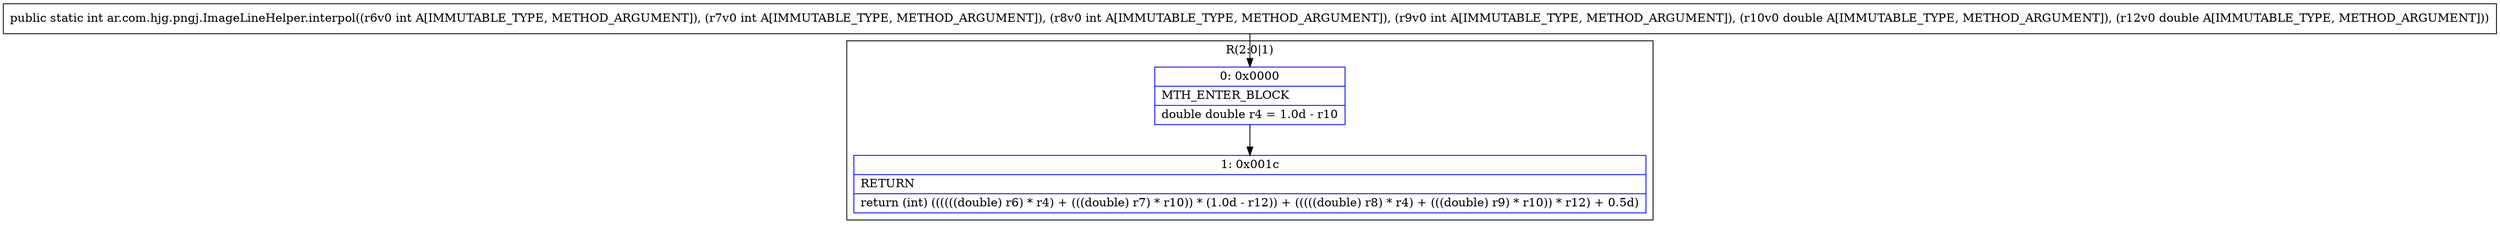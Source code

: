 digraph "CFG forar.com.hjg.pngj.ImageLineHelper.interpol(IIIIDD)I" {
subgraph cluster_Region_47284376 {
label = "R(2:0|1)";
node [shape=record,color=blue];
Node_0 [shape=record,label="{0\:\ 0x0000|MTH_ENTER_BLOCK\l|double double r4 = 1.0d \- r10\l}"];
Node_1 [shape=record,label="{1\:\ 0x001c|RETURN\l|return (int) ((((((double) r6) * r4) + (((double) r7) * r10)) * (1.0d \- r12)) + (((((double) r8) * r4) + (((double) r9) * r10)) * r12) + 0.5d)\l}"];
}
MethodNode[shape=record,label="{public static int ar.com.hjg.pngj.ImageLineHelper.interpol((r6v0 int A[IMMUTABLE_TYPE, METHOD_ARGUMENT]), (r7v0 int A[IMMUTABLE_TYPE, METHOD_ARGUMENT]), (r8v0 int A[IMMUTABLE_TYPE, METHOD_ARGUMENT]), (r9v0 int A[IMMUTABLE_TYPE, METHOD_ARGUMENT]), (r10v0 double A[IMMUTABLE_TYPE, METHOD_ARGUMENT]), (r12v0 double A[IMMUTABLE_TYPE, METHOD_ARGUMENT])) }"];
MethodNode -> Node_0;
Node_0 -> Node_1;
}

